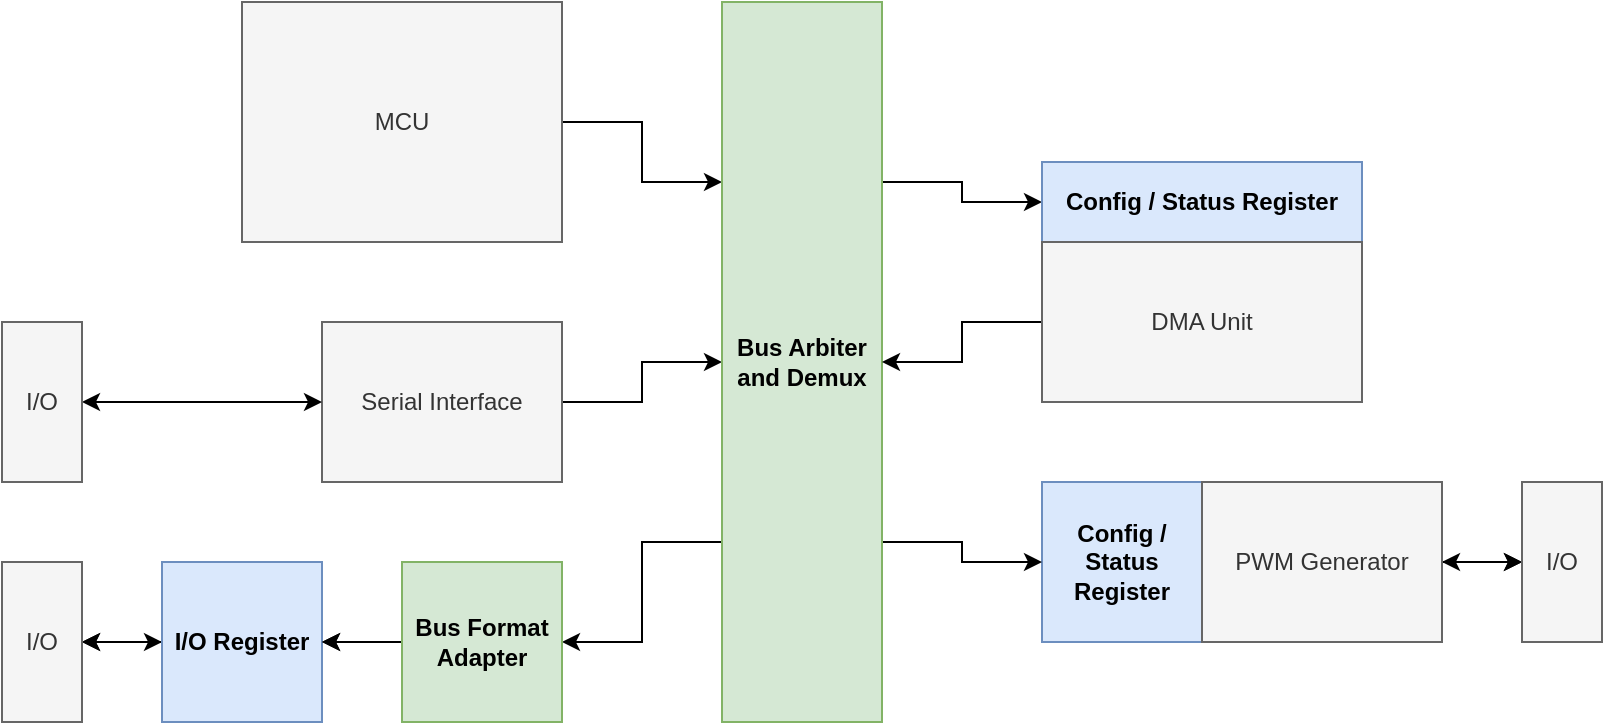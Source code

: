 <mxfile version="20.3.0" type="device"><diagram id="t30O8NBnDjwZMtFjHgfh" name="Page-1"><mxGraphModel dx="2249" dy="993" grid="1" gridSize="10" guides="1" tooltips="1" connect="1" arrows="1" fold="1" page="1" pageScale="1" pageWidth="827" pageHeight="1169" math="0" shadow="0"><root><mxCell id="0"/><mxCell id="1" parent="0"/><mxCell id="mR0hAAXWNY9R1j5OHhAF-20" style="edgeStyle=orthogonalEdgeStyle;rounded=0;orthogonalLoop=1;jettySize=auto;html=1;exitX=1;exitY=0.5;exitDx=0;exitDy=0;entryX=0;entryY=0.25;entryDx=0;entryDy=0;" edge="1" parent="1" source="mR0hAAXWNY9R1j5OHhAF-1" target="mR0hAAXWNY9R1j5OHhAF-18"><mxGeometry relative="1" as="geometry"/></mxCell><mxCell id="mR0hAAXWNY9R1j5OHhAF-1" value="MCU" style="rounded=0;whiteSpace=wrap;html=1;fillColor=#f5f5f5;fontColor=#333333;strokeColor=#666666;fontStyle=0" vertex="1" parent="1"><mxGeometry x="80" y="120" width="160" height="120" as="geometry"/></mxCell><mxCell id="mR0hAAXWNY9R1j5OHhAF-21" style="edgeStyle=orthogonalEdgeStyle;rounded=0;orthogonalLoop=1;jettySize=auto;html=1;exitX=1;exitY=0.5;exitDx=0;exitDy=0;entryX=0;entryY=0.5;entryDx=0;entryDy=0;" edge="1" parent="1" source="mR0hAAXWNY9R1j5OHhAF-4" target="mR0hAAXWNY9R1j5OHhAF-18"><mxGeometry relative="1" as="geometry"/></mxCell><mxCell id="mR0hAAXWNY9R1j5OHhAF-4" value="Serial Interface" style="rounded=0;whiteSpace=wrap;html=1;fillColor=#f5f5f5;fontColor=#333333;strokeColor=#666666;fontStyle=0" vertex="1" parent="1"><mxGeometry x="120" y="280" width="120" height="80" as="geometry"/></mxCell><mxCell id="mR0hAAXWNY9R1j5OHhAF-5" value="Config / Status Register" style="rounded=0;whiteSpace=wrap;html=1;fillColor=#dae8fc;strokeColor=#6c8ebf;fontStyle=1;horizontal=1;" vertex="1" parent="1"><mxGeometry x="480" y="360" width="80" height="80" as="geometry"/></mxCell><mxCell id="mR0hAAXWNY9R1j5OHhAF-12" style="edgeStyle=orthogonalEdgeStyle;rounded=0;orthogonalLoop=1;jettySize=auto;html=1;exitX=1;exitY=0.5;exitDx=0;exitDy=0;entryX=0;entryY=0.5;entryDx=0;entryDy=0;" edge="1" parent="1" source="mR0hAAXWNY9R1j5OHhAF-7" target="mR0hAAXWNY9R1j5OHhAF-10"><mxGeometry relative="1" as="geometry"/></mxCell><mxCell id="mR0hAAXWNY9R1j5OHhAF-36" value="" style="edgeStyle=orthogonalEdgeStyle;rounded=0;orthogonalLoop=1;jettySize=auto;html=1;startArrow=classic;startFill=1;" edge="1" parent="1" source="mR0hAAXWNY9R1j5OHhAF-7" target="mR0hAAXWNY9R1j5OHhAF-10"><mxGeometry relative="1" as="geometry"/></mxCell><mxCell id="mR0hAAXWNY9R1j5OHhAF-7" value="PWM Generator" style="rounded=0;whiteSpace=wrap;html=1;fillColor=#f5f5f5;fontColor=#333333;strokeColor=#666666;fontStyle=0" vertex="1" parent="1"><mxGeometry x="560" y="360" width="120" height="80" as="geometry"/></mxCell><mxCell id="mR0hAAXWNY9R1j5OHhAF-10" value="I/O" style="rounded=0;whiteSpace=wrap;html=1;fillColor=#f5f5f5;fontColor=#333333;strokeColor=#666666;fontStyle=0" vertex="1" parent="1"><mxGeometry x="720" y="360" width="40" height="80" as="geometry"/></mxCell><mxCell id="mR0hAAXWNY9R1j5OHhAF-22" style="edgeStyle=orthogonalEdgeStyle;rounded=0;orthogonalLoop=1;jettySize=auto;html=1;exitX=1;exitY=0.5;exitDx=0;exitDy=0;entryX=0;entryY=0.5;entryDx=0;entryDy=0;startArrow=classic;startFill=1;" edge="1" parent="1" source="mR0hAAXWNY9R1j5OHhAF-13" target="mR0hAAXWNY9R1j5OHhAF-4"><mxGeometry relative="1" as="geometry"/></mxCell><mxCell id="mR0hAAXWNY9R1j5OHhAF-13" value="I/O" style="rounded=0;whiteSpace=wrap;html=1;fillColor=#f5f5f5;fontColor=#333333;strokeColor=#666666;fontStyle=0" vertex="1" parent="1"><mxGeometry x="-40" y="280" width="40" height="80" as="geometry"/></mxCell><mxCell id="mR0hAAXWNY9R1j5OHhAF-24" style="edgeStyle=orthogonalEdgeStyle;rounded=0;orthogonalLoop=1;jettySize=auto;html=1;exitX=1;exitY=0.75;exitDx=0;exitDy=0;entryX=0;entryY=0.5;entryDx=0;entryDy=0;" edge="1" parent="1" source="mR0hAAXWNY9R1j5OHhAF-18" target="mR0hAAXWNY9R1j5OHhAF-5"><mxGeometry relative="1" as="geometry"/></mxCell><mxCell id="mR0hAAXWNY9R1j5OHhAF-28" style="edgeStyle=orthogonalEdgeStyle;rounded=0;orthogonalLoop=1;jettySize=auto;html=1;exitX=0;exitY=0.75;exitDx=0;exitDy=0;entryX=1;entryY=0.5;entryDx=0;entryDy=0;" edge="1" parent="1" source="mR0hAAXWNY9R1j5OHhAF-18" target="mR0hAAXWNY9R1j5OHhAF-38"><mxGeometry relative="1" as="geometry"/></mxCell><mxCell id="mR0hAAXWNY9R1j5OHhAF-33" style="edgeStyle=orthogonalEdgeStyle;rounded=0;orthogonalLoop=1;jettySize=auto;html=1;exitX=1;exitY=0.25;exitDx=0;exitDy=0;entryX=0;entryY=0.5;entryDx=0;entryDy=0;" edge="1" parent="1" source="mR0hAAXWNY9R1j5OHhAF-18" target="mR0hAAXWNY9R1j5OHhAF-30"><mxGeometry relative="1" as="geometry"/></mxCell><mxCell id="mR0hAAXWNY9R1j5OHhAF-18" value="Bus Arbiter and Demux" style="rounded=0;whiteSpace=wrap;html=1;fillColor=#d5e8d4;strokeColor=#82b366;fontStyle=1" vertex="1" parent="1"><mxGeometry x="320" y="120" width="80" height="360" as="geometry"/></mxCell><mxCell id="mR0hAAXWNY9R1j5OHhAF-29" style="edgeStyle=orthogonalEdgeStyle;rounded=0;orthogonalLoop=1;jettySize=auto;html=1;exitX=0;exitY=0.5;exitDx=0;exitDy=0;entryX=1;entryY=0.5;entryDx=0;entryDy=0;" edge="1" parent="1" source="mR0hAAXWNY9R1j5OHhAF-26" target="mR0hAAXWNY9R1j5OHhAF-27"><mxGeometry relative="1" as="geometry"/></mxCell><mxCell id="mR0hAAXWNY9R1j5OHhAF-35" value="" style="edgeStyle=orthogonalEdgeStyle;rounded=0;orthogonalLoop=1;jettySize=auto;html=1;startArrow=classic;startFill=1;" edge="1" parent="1" source="mR0hAAXWNY9R1j5OHhAF-26" target="mR0hAAXWNY9R1j5OHhAF-27"><mxGeometry relative="1" as="geometry"/></mxCell><mxCell id="mR0hAAXWNY9R1j5OHhAF-26" value="I/O Register" style="rounded=0;whiteSpace=wrap;html=1;fillColor=#dae8fc;strokeColor=#6c8ebf;fontStyle=1" vertex="1" parent="1"><mxGeometry x="40" y="400" width="80" height="80" as="geometry"/></mxCell><mxCell id="mR0hAAXWNY9R1j5OHhAF-27" value="I/O" style="rounded=0;whiteSpace=wrap;html=1;fillColor=#f5f5f5;fontColor=#333333;strokeColor=#666666;fontStyle=0" vertex="1" parent="1"><mxGeometry x="-40" y="400" width="40" height="80" as="geometry"/></mxCell><mxCell id="mR0hAAXWNY9R1j5OHhAF-30" value="Config / Status Register" style="rounded=0;whiteSpace=wrap;html=1;fillColor=#dae8fc;strokeColor=#6c8ebf;fontStyle=1;horizontal=1;" vertex="1" parent="1"><mxGeometry x="480" y="200" width="160" height="40" as="geometry"/></mxCell><mxCell id="mR0hAAXWNY9R1j5OHhAF-34" style="edgeStyle=orthogonalEdgeStyle;rounded=0;orthogonalLoop=1;jettySize=auto;html=1;exitX=0;exitY=0.5;exitDx=0;exitDy=0;entryX=1;entryY=0.5;entryDx=0;entryDy=0;" edge="1" parent="1" source="mR0hAAXWNY9R1j5OHhAF-31" target="mR0hAAXWNY9R1j5OHhAF-18"><mxGeometry relative="1" as="geometry"/></mxCell><mxCell id="mR0hAAXWNY9R1j5OHhAF-31" value="DMA Unit" style="rounded=0;whiteSpace=wrap;html=1;fillColor=#f5f5f5;fontColor=#333333;strokeColor=#666666;fontStyle=0" vertex="1" parent="1"><mxGeometry x="480" y="240" width="160" height="80" as="geometry"/></mxCell><mxCell id="mR0hAAXWNY9R1j5OHhAF-39" style="edgeStyle=orthogonalEdgeStyle;rounded=0;orthogonalLoop=1;jettySize=auto;html=1;exitX=0;exitY=0.5;exitDx=0;exitDy=0;entryX=1;entryY=0.5;entryDx=0;entryDy=0;startArrow=none;startFill=0;" edge="1" parent="1" source="mR0hAAXWNY9R1j5OHhAF-38" target="mR0hAAXWNY9R1j5OHhAF-26"><mxGeometry relative="1" as="geometry"/></mxCell><mxCell id="mR0hAAXWNY9R1j5OHhAF-40" value="" style="edgeStyle=orthogonalEdgeStyle;rounded=0;orthogonalLoop=1;jettySize=auto;html=1;startArrow=none;startFill=0;" edge="1" parent="1" source="mR0hAAXWNY9R1j5OHhAF-38" target="mR0hAAXWNY9R1j5OHhAF-26"><mxGeometry relative="1" as="geometry"/></mxCell><mxCell id="mR0hAAXWNY9R1j5OHhAF-38" value="Bus Format Adapter" style="rounded=0;whiteSpace=wrap;html=1;fillColor=#d5e8d4;strokeColor=#82b366;fontStyle=1" vertex="1" parent="1"><mxGeometry x="160" y="400" width="80" height="80" as="geometry"/></mxCell></root></mxGraphModel></diagram></mxfile>